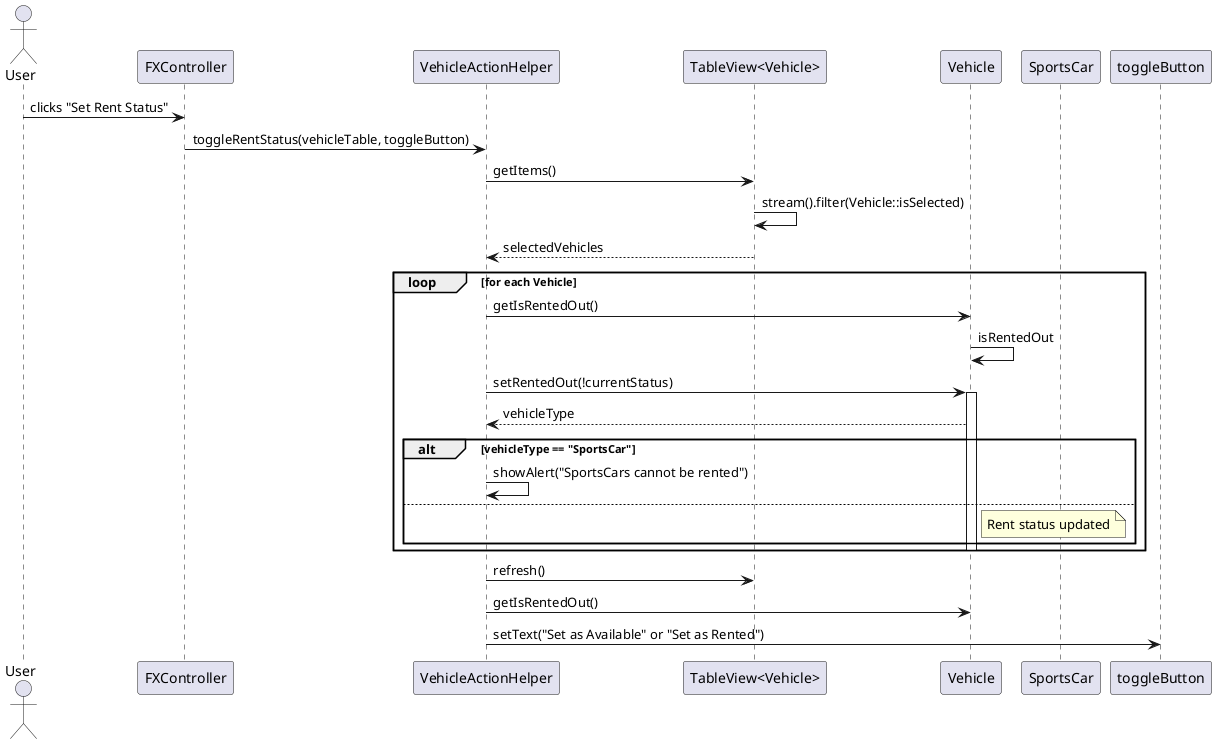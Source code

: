 @startuml
actor User
participant FXController
participant VehicleActionHelper
participant "TableView<Vehicle>" as VehicleTable
participant Vehicle
participant SportsCar

User -> FXController : clicks "Set Rent Status"
FXController -> VehicleActionHelper : toggleRentStatus(vehicleTable, toggleButton)

VehicleActionHelper -> VehicleTable : getItems()
VehicleTable -> VehicleTable : stream().filter(Vehicle::isSelected)
VehicleTable --> VehicleActionHelper : selectedVehicles

loop for each Vehicle
    VehicleActionHelper -> Vehicle : getIsRentedOut()
    Vehicle -> Vehicle : isRentedOut

    VehicleActionHelper -> Vehicle : setRentedOut(!currentStatus)
    activate Vehicle
    Vehicle --> VehicleActionHelper : vehicleType

    alt vehicleType == "SportsCar"
        VehicleActionHelper -> VehicleActionHelper : showAlert("SportsCars cannot be rented")
    else
        note right of Vehicle : Rent status updated
    end
    deactivate Vehicle
end

VehicleActionHelper -> VehicleTable : refresh()

VehicleActionHelper -> Vehicle : getIsRentedOut()
VehicleActionHelper -> toggleButton : setText("Set as Available" or "Set as Rented")
@enduml

